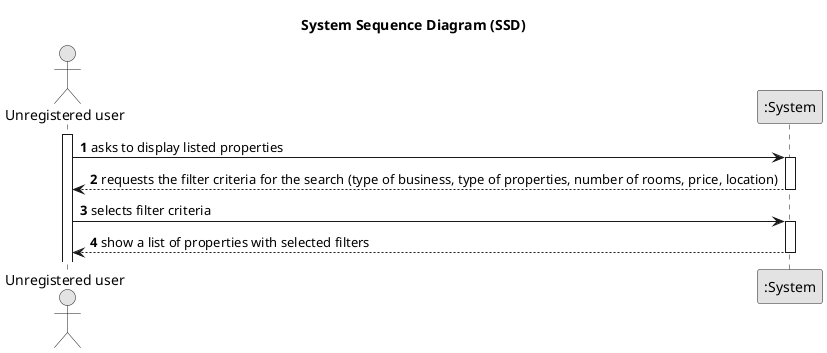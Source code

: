 @startuml
skinparam monochrome true
skinparam packageStyle rectangle
skinparam shadowing false

title System Sequence Diagram (SSD)

autonumber

actor "Unregistered user" as user
participant ":System" as System

activate user

    user -> System : asks to display listed properties
    activate System

        System --> user : requests the filter criteria for the search (type of business, type of properties, number of rooms, price, location)
    deactivate System

    user -> System : selects filter criteria
    activate System
        System --> user : show a list of properties with selected filters
    deactivate System



@enduml